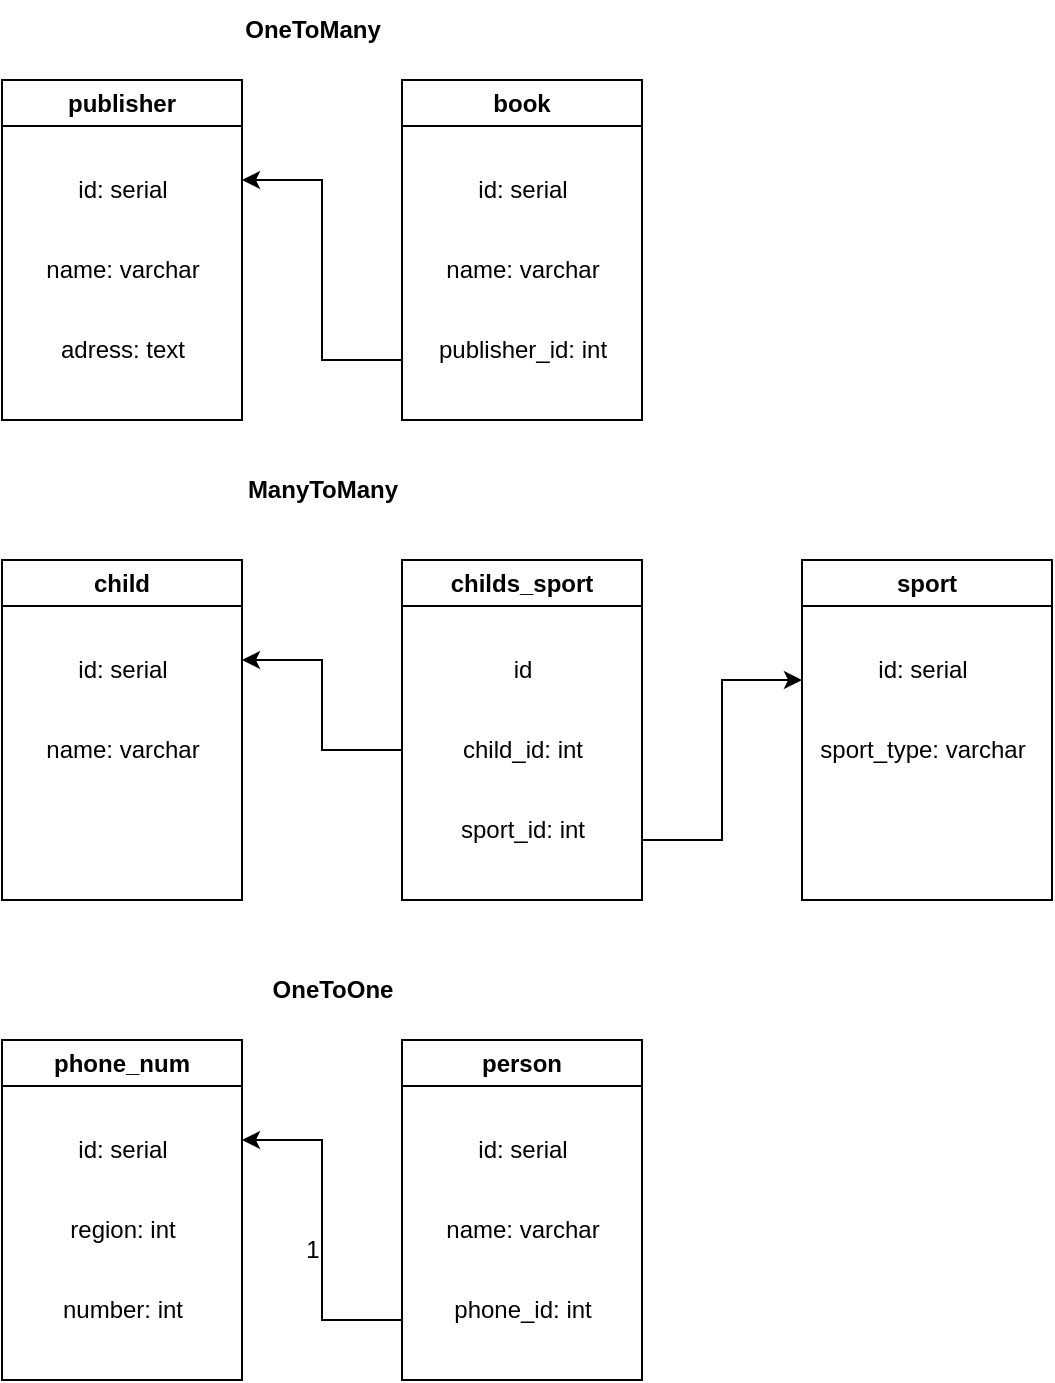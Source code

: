 <mxfile version="20.8.3" type="github">
  <diagram id="C5RBs43oDa-KdzZeNtuy" name="Page-1">
    <mxGraphModel dx="890" dy="867" grid="1" gridSize="10" guides="1" tooltips="1" connect="1" arrows="1" fold="1" page="1" pageScale="1" pageWidth="827" pageHeight="1169" math="0" shadow="0">
      <root>
        <mxCell id="WIyWlLk6GJQsqaUBKTNV-0" />
        <mxCell id="WIyWlLk6GJQsqaUBKTNV-1" parent="WIyWlLk6GJQsqaUBKTNV-0" />
        <mxCell id="HeQNHJBr8YQj9PGWafoR-0" value="publisher" style="swimlane;whiteSpace=wrap;html=1;" vertex="1" parent="WIyWlLk6GJQsqaUBKTNV-1">
          <mxGeometry x="120" y="80" width="120" height="170" as="geometry">
            <mxRectangle x="200" y="560" width="90" height="30" as="alternateBounds" />
          </mxGeometry>
        </mxCell>
        <mxCell id="HeQNHJBr8YQj9PGWafoR-3" value="id: serial" style="text;html=1;align=center;verticalAlign=middle;resizable=0;points=[];autosize=1;strokeColor=none;fillColor=none;" vertex="1" parent="HeQNHJBr8YQj9PGWafoR-0">
          <mxGeometry x="25" y="40" width="70" height="30" as="geometry" />
        </mxCell>
        <mxCell id="HeQNHJBr8YQj9PGWafoR-4" value="name: varchar&lt;span style=&quot;color: rgba(0, 0, 0, 0); font-family: monospace; font-size: 0px; text-align: start;&quot;&gt;%3CmxGraphModel%3E%3Croot%3E%3CmxCell%20id%3D%220%22%2F%3E%3CmxCell%20id%3D%221%22%20parent%3D%220%22%2F%3E%3CmxCell%20id%3D%222%22%20value%3D%22id%22%20style%3D%22text%3Bhtml%3D1%3Balign%3Dcenter%3BverticalAlign%3Dmiddle%3Bresizable%3D0%3Bpoints%3D%5B%5D%3Bautosize%3D1%3BstrokeColor%3Dnone%3BfillColor%3Dnone%3B%22%20vertex%3D%221%22%20parent%3D%221%22%3E%3CmxGeometry%20x%3D%22225%22%20y%3D%22600%22%20width%3D%2230%22%20height%3D%2230%22%20as%3D%22geometry%22%2F%3E%3C%2FmxCell%3E%3C%2Froot%3E%3C%2FmxGraphModel%3E&lt;/span&gt;" style="text;html=1;align=center;verticalAlign=middle;resizable=0;points=[];autosize=1;strokeColor=none;fillColor=none;" vertex="1" parent="HeQNHJBr8YQj9PGWafoR-0">
          <mxGeometry x="10" y="80" width="100" height="30" as="geometry" />
        </mxCell>
        <mxCell id="HeQNHJBr8YQj9PGWafoR-5" value="adress: text" style="text;html=1;align=center;verticalAlign=middle;resizable=0;points=[];autosize=1;strokeColor=none;fillColor=none;" vertex="1" parent="HeQNHJBr8YQj9PGWafoR-0">
          <mxGeometry x="15" y="120" width="90" height="30" as="geometry" />
        </mxCell>
        <mxCell id="HeQNHJBr8YQj9PGWafoR-7" value="book" style="swimlane;whiteSpace=wrap;html=1;" vertex="1" parent="WIyWlLk6GJQsqaUBKTNV-1">
          <mxGeometry x="320" y="80" width="120" height="170" as="geometry">
            <mxRectangle x="200" y="560" width="90" height="30" as="alternateBounds" />
          </mxGeometry>
        </mxCell>
        <mxCell id="HeQNHJBr8YQj9PGWafoR-8" value="id: serial" style="text;html=1;align=center;verticalAlign=middle;resizable=0;points=[];autosize=1;strokeColor=none;fillColor=none;" vertex="1" parent="HeQNHJBr8YQj9PGWafoR-7">
          <mxGeometry x="25" y="40" width="70" height="30" as="geometry" />
        </mxCell>
        <mxCell id="HeQNHJBr8YQj9PGWafoR-9" value="name: varchar&lt;span style=&quot;border-color: var(--border-color); color: rgba(0, 0, 0, 0); font-family: monospace; font-size: 0px; text-align: start;&quot;&gt;%3CmxGraphModel%3E%3Croot%3E%3CmxCell%20id%3D%220%22%2F%3E%3CmxCell%20id%3D%221%22%20parent%3D%220%22%2F%3E%3CmxCell%20id%3D%222%22%20value%3D%22id%22%20style%3D%22text%3Bhtml%3D1%3Balign%3Dcenter%3BverticalAlign%3Dmiddle%3Bresizable%3D0%3Bpoints%3D%5B%5D%3Bautosize%3D1%3BstrokeColor%3Dnone%3BfillColor%3Dnone%3B%22%20vertex%3D%221%22%20parent%3D%221%22%3E%3CmxGeometry%20x%3D%22225%22%20y%3D%22600%22%20width%3D%2230%22%20height%3D%2230%22%20as%3D%22geometry%22%2F%3E%3C%2FmxCell%3E%3C%2Froot%3E%3C%2FmxGraphModel%3E&lt;/span&gt;" style="text;html=1;align=center;verticalAlign=middle;resizable=0;points=[];autosize=1;strokeColor=none;fillColor=none;" vertex="1" parent="HeQNHJBr8YQj9PGWafoR-7">
          <mxGeometry x="10" y="80" width="100" height="30" as="geometry" />
        </mxCell>
        <mxCell id="HeQNHJBr8YQj9PGWafoR-10" value="publisher_id: int" style="text;html=1;align=center;verticalAlign=middle;resizable=0;points=[];autosize=1;strokeColor=none;fillColor=none;" vertex="1" parent="HeQNHJBr8YQj9PGWafoR-7">
          <mxGeometry x="5" y="120" width="110" height="30" as="geometry" />
        </mxCell>
        <mxCell id="HeQNHJBr8YQj9PGWafoR-11" value="" style="endArrow=classic;html=1;rounded=0;" edge="1" parent="WIyWlLk6GJQsqaUBKTNV-1">
          <mxGeometry width="50" height="50" relative="1" as="geometry">
            <mxPoint x="320" y="220" as="sourcePoint" />
            <mxPoint x="240" y="130" as="targetPoint" />
            <Array as="points">
              <mxPoint x="280" y="220" />
              <mxPoint x="280" y="130" />
            </Array>
          </mxGeometry>
        </mxCell>
        <mxCell id="HeQNHJBr8YQj9PGWafoR-12" value="child" style="swimlane;whiteSpace=wrap;html=1;" vertex="1" parent="WIyWlLk6GJQsqaUBKTNV-1">
          <mxGeometry x="120" y="320" width="120" height="170" as="geometry">
            <mxRectangle x="200" y="560" width="90" height="30" as="alternateBounds" />
          </mxGeometry>
        </mxCell>
        <mxCell id="HeQNHJBr8YQj9PGWafoR-34" value="id: serial" style="text;html=1;align=center;verticalAlign=middle;resizable=0;points=[];autosize=1;strokeColor=none;fillColor=none;" vertex="1" parent="HeQNHJBr8YQj9PGWafoR-12">
          <mxGeometry x="25" y="40" width="70" height="30" as="geometry" />
        </mxCell>
        <mxCell id="HeQNHJBr8YQj9PGWafoR-35" value="name: varchar&lt;span style=&quot;color: rgba(0, 0, 0, 0); font-family: monospace; font-size: 0px; text-align: start;&quot;&gt;%3CmxGraphModel%3E%3Croot%3E%3CmxCell%20id%3D%220%22%2F%3E%3CmxCell%20id%3D%221%22%20parent%3D%220%22%2F%3E%3CmxCell%20id%3D%222%22%20value%3D%22id%22%20style%3D%22text%3Bhtml%3D1%3Balign%3Dcenter%3BverticalAlign%3Dmiddle%3Bresizable%3D0%3Bpoints%3D%5B%5D%3Bautosize%3D1%3BstrokeColor%3Dnone%3BfillColor%3Dnone%3B%22%20vertex%3D%221%22%20parent%3D%221%22%3E%3CmxGeometry%20x%3D%22225%22%20y%3D%22600%22%20width%3D%2230%22%20height%3D%2230%22%20as%3D%22geometry%22%2F%3E%3C%2FmxCell%3E%3C%2Froot%3E%3C%2FmxGraphModel%3E&lt;/span&gt;" style="text;html=1;align=center;verticalAlign=middle;resizable=0;points=[];autosize=1;strokeColor=none;fillColor=none;" vertex="1" parent="HeQNHJBr8YQj9PGWafoR-12">
          <mxGeometry x="10" y="80" width="100" height="30" as="geometry" />
        </mxCell>
        <mxCell id="HeQNHJBr8YQj9PGWafoR-16" value="childs_sport" style="swimlane;whiteSpace=wrap;html=1;startSize=23;" vertex="1" parent="WIyWlLk6GJQsqaUBKTNV-1">
          <mxGeometry x="320" y="320" width="120" height="170" as="geometry">
            <mxRectangle x="200" y="560" width="90" height="30" as="alternateBounds" />
          </mxGeometry>
        </mxCell>
        <mxCell id="HeQNHJBr8YQj9PGWafoR-17" value="id" style="text;html=1;align=center;verticalAlign=middle;resizable=0;points=[];autosize=1;strokeColor=none;fillColor=none;" vertex="1" parent="HeQNHJBr8YQj9PGWafoR-16">
          <mxGeometry x="45" y="40" width="30" height="30" as="geometry" />
        </mxCell>
        <mxCell id="HeQNHJBr8YQj9PGWafoR-18" value="child_id: int" style="text;html=1;align=center;verticalAlign=middle;resizable=0;points=[];autosize=1;strokeColor=none;fillColor=none;" vertex="1" parent="HeQNHJBr8YQj9PGWafoR-16">
          <mxGeometry x="20" y="80" width="80" height="30" as="geometry" />
        </mxCell>
        <mxCell id="HeQNHJBr8YQj9PGWafoR-19" value="sport_id: int" style="text;html=1;align=center;verticalAlign=middle;resizable=0;points=[];autosize=1;strokeColor=none;fillColor=none;" vertex="1" parent="HeQNHJBr8YQj9PGWafoR-16">
          <mxGeometry x="15" y="120" width="90" height="30" as="geometry" />
        </mxCell>
        <mxCell id="HeQNHJBr8YQj9PGWafoR-20" value="" style="endArrow=classic;html=1;rounded=0;" edge="1" parent="WIyWlLk6GJQsqaUBKTNV-1">
          <mxGeometry width="50" height="50" relative="1" as="geometry">
            <mxPoint x="320" y="415" as="sourcePoint" />
            <mxPoint x="240" y="370" as="targetPoint" />
            <Array as="points">
              <mxPoint x="280" y="415" />
              <mxPoint x="280" y="370" />
            </Array>
          </mxGeometry>
        </mxCell>
        <mxCell id="HeQNHJBr8YQj9PGWafoR-30" value="sport" style="swimlane;whiteSpace=wrap;html=1;" vertex="1" parent="WIyWlLk6GJQsqaUBKTNV-1">
          <mxGeometry x="520" y="320" width="125" height="170" as="geometry">
            <mxRectangle x="200" y="560" width="90" height="30" as="alternateBounds" />
          </mxGeometry>
        </mxCell>
        <mxCell id="HeQNHJBr8YQj9PGWafoR-37" value="id: serial" style="text;html=1;align=center;verticalAlign=middle;resizable=0;points=[];autosize=1;strokeColor=none;fillColor=none;" vertex="1" parent="HeQNHJBr8YQj9PGWafoR-30">
          <mxGeometry x="25" y="40" width="70" height="30" as="geometry" />
        </mxCell>
        <mxCell id="HeQNHJBr8YQj9PGWafoR-38" value="sport_type: varchar&lt;span style=&quot;color: rgba(0, 0, 0, 0); font-family: monospace; font-size: 0px; text-align: start;&quot;&gt;%3CmxGraphModel%3E%3Croot%3E%3CmxCell%20id%3D%220%22%2F%3E%3CmxCell%20id%3D%221%22%20parent%3D%220%22%2F%3E%3CmxCell%20id%3D%222%22%20value%3D%22id%22%20style%3D%22text%3Bhtml%3D1%3Balign%3Dcenter%3BverticalAlign%3Dmiddle%3Bresizable%3D0%3Bpoints%3D%5B%5D%3Bautosize%3D1%3BstrokeColor%3Dnone%3BfillColor%3Dnone%3B%22%20vertex%3D%221%22%20parent%3D%221%22%3E%3CmxGeometry%20x%3D%22225%22%20y%3D%22600%22%20width%3D%2230%22%20height%3D%2230%22%20as%3D%22geometry%22%2F%3E%3C%2FmxCell%3E%3C%2Froot%3E%3C%2FmxGraphModel%3E&lt;/span&gt;" style="text;html=1;align=center;verticalAlign=middle;resizable=0;points=[];autosize=1;strokeColor=none;fillColor=none;" vertex="1" parent="HeQNHJBr8YQj9PGWafoR-30">
          <mxGeometry x="-5" y="80" width="130" height="30" as="geometry" />
        </mxCell>
        <mxCell id="HeQNHJBr8YQj9PGWafoR-39" value="" style="endArrow=classic;html=1;rounded=0;" edge="1" parent="HeQNHJBr8YQj9PGWafoR-30">
          <mxGeometry width="50" height="50" relative="1" as="geometry">
            <mxPoint x="-80" y="140" as="sourcePoint" />
            <mxPoint y="60" as="targetPoint" />
            <Array as="points">
              <mxPoint x="-40" y="140" />
              <mxPoint x="-40" y="60" />
            </Array>
          </mxGeometry>
        </mxCell>
        <mxCell id="HeQNHJBr8YQj9PGWafoR-40" value="phone_num" style="swimlane;whiteSpace=wrap;html=1;" vertex="1" parent="WIyWlLk6GJQsqaUBKTNV-1">
          <mxGeometry x="120" y="560" width="120" height="170" as="geometry">
            <mxRectangle x="200" y="560" width="90" height="30" as="alternateBounds" />
          </mxGeometry>
        </mxCell>
        <mxCell id="HeQNHJBr8YQj9PGWafoR-41" value="id: serial" style="text;html=1;align=center;verticalAlign=middle;resizable=0;points=[];autosize=1;strokeColor=none;fillColor=none;" vertex="1" parent="HeQNHJBr8YQj9PGWafoR-40">
          <mxGeometry x="25" y="40" width="70" height="30" as="geometry" />
        </mxCell>
        <mxCell id="HeQNHJBr8YQj9PGWafoR-42" value="region: int" style="text;html=1;align=center;verticalAlign=middle;resizable=0;points=[];autosize=1;strokeColor=none;fillColor=none;" vertex="1" parent="HeQNHJBr8YQj9PGWafoR-40">
          <mxGeometry x="20" y="80" width="80" height="30" as="geometry" />
        </mxCell>
        <mxCell id="HeQNHJBr8YQj9PGWafoR-43" value="number: int" style="text;html=1;align=center;verticalAlign=middle;resizable=0;points=[];autosize=1;strokeColor=none;fillColor=none;" vertex="1" parent="HeQNHJBr8YQj9PGWafoR-40">
          <mxGeometry x="20" y="120" width="80" height="30" as="geometry" />
        </mxCell>
        <mxCell id="HeQNHJBr8YQj9PGWafoR-44" value="person" style="swimlane;whiteSpace=wrap;html=1;startSize=23;" vertex="1" parent="WIyWlLk6GJQsqaUBKTNV-1">
          <mxGeometry x="320" y="560" width="120" height="170" as="geometry">
            <mxRectangle x="200" y="560" width="90" height="30" as="alternateBounds" />
          </mxGeometry>
        </mxCell>
        <mxCell id="HeQNHJBr8YQj9PGWafoR-45" value="id: serial" style="text;html=1;align=center;verticalAlign=middle;resizable=0;points=[];autosize=1;strokeColor=none;fillColor=none;" vertex="1" parent="HeQNHJBr8YQj9PGWafoR-44">
          <mxGeometry x="25" y="40" width="70" height="30" as="geometry" />
        </mxCell>
        <mxCell id="HeQNHJBr8YQj9PGWafoR-46" value="name: varchar&lt;span style=&quot;border-color: var(--border-color); color: rgba(0, 0, 0, 0); font-family: monospace; font-size: 0px; text-align: start;&quot;&gt;%3CmxGraphModel%3E%3Croot%3E%3CmxCell%20id%3D%220%22%2F%3E%3CmxCell%20id%3D%221%22%20parent%3D%220%22%2F%3E%3CmxCell%20id%3D%222%22%20value%3D%22id%22%20style%3D%22text%3Bhtml%3D1%3Balign%3Dcenter%3BverticalAlign%3Dmiddle%3Bresizable%3D0%3Bpoints%3D%5B%5D%3Bautosize%3D1%3BstrokeColor%3Dnone%3BfillColor%3Dnone%3B%22%20vertex%3D%221%22%20parent%3D%221%22%3E%3CmxGeometry%20x%3D%22225%22%20y%3D%22600%22%20width%3D%2230%22%20height%3D%2230%22%20as%3D%22geometry%22%2F%3E%3C%2FmxCell%3E%3C%2Froot%3E%3C%2FmxGraphModel%3E&lt;/span&gt;" style="text;html=1;align=center;verticalAlign=middle;resizable=0;points=[];autosize=1;strokeColor=none;fillColor=none;" vertex="1" parent="HeQNHJBr8YQj9PGWafoR-44">
          <mxGeometry x="10" y="80" width="100" height="30" as="geometry" />
        </mxCell>
        <mxCell id="HeQNHJBr8YQj9PGWafoR-47" value="phone_id: int" style="text;html=1;align=center;verticalAlign=middle;resizable=0;points=[];autosize=1;strokeColor=none;fillColor=none;" vertex="1" parent="HeQNHJBr8YQj9PGWafoR-44">
          <mxGeometry x="15" y="120" width="90" height="30" as="geometry" />
        </mxCell>
        <mxCell id="HeQNHJBr8YQj9PGWafoR-48" value="" style="endArrow=classic;html=1;rounded=0;" edge="1" parent="WIyWlLk6GJQsqaUBKTNV-1">
          <mxGeometry width="50" height="50" relative="1" as="geometry">
            <mxPoint x="320" y="700" as="sourcePoint" />
            <mxPoint x="240" y="610" as="targetPoint" />
            <Array as="points">
              <mxPoint x="280" y="700" />
              <mxPoint x="280" y="610" />
            </Array>
          </mxGeometry>
        </mxCell>
        <mxCell id="HeQNHJBr8YQj9PGWafoR-53" value="1" style="text;html=1;align=center;verticalAlign=middle;resizable=0;points=[];autosize=1;strokeColor=none;fillColor=none;" vertex="1" parent="WIyWlLk6GJQsqaUBKTNV-1">
          <mxGeometry x="260" y="650" width="30" height="30" as="geometry" />
        </mxCell>
        <mxCell id="HeQNHJBr8YQj9PGWafoR-56" value="&lt;b&gt;OneToOne&lt;/b&gt;" style="text;html=1;align=center;verticalAlign=middle;resizable=0;points=[];autosize=1;strokeColor=none;fillColor=none;" vertex="1" parent="WIyWlLk6GJQsqaUBKTNV-1">
          <mxGeometry x="245" y="520" width="80" height="30" as="geometry" />
        </mxCell>
        <mxCell id="HeQNHJBr8YQj9PGWafoR-57" value="&lt;b&gt;ManyToMany&lt;/b&gt;" style="text;html=1;align=center;verticalAlign=middle;resizable=0;points=[];autosize=1;strokeColor=none;fillColor=none;" vertex="1" parent="WIyWlLk6GJQsqaUBKTNV-1">
          <mxGeometry x="230" y="270" width="100" height="30" as="geometry" />
        </mxCell>
        <mxCell id="HeQNHJBr8YQj9PGWafoR-58" value="&lt;b&gt;OneToMany&lt;/b&gt;" style="text;html=1;align=center;verticalAlign=middle;resizable=0;points=[];autosize=1;strokeColor=none;fillColor=none;" vertex="1" parent="WIyWlLk6GJQsqaUBKTNV-1">
          <mxGeometry x="230" y="40" width="90" height="30" as="geometry" />
        </mxCell>
      </root>
    </mxGraphModel>
  </diagram>
</mxfile>

